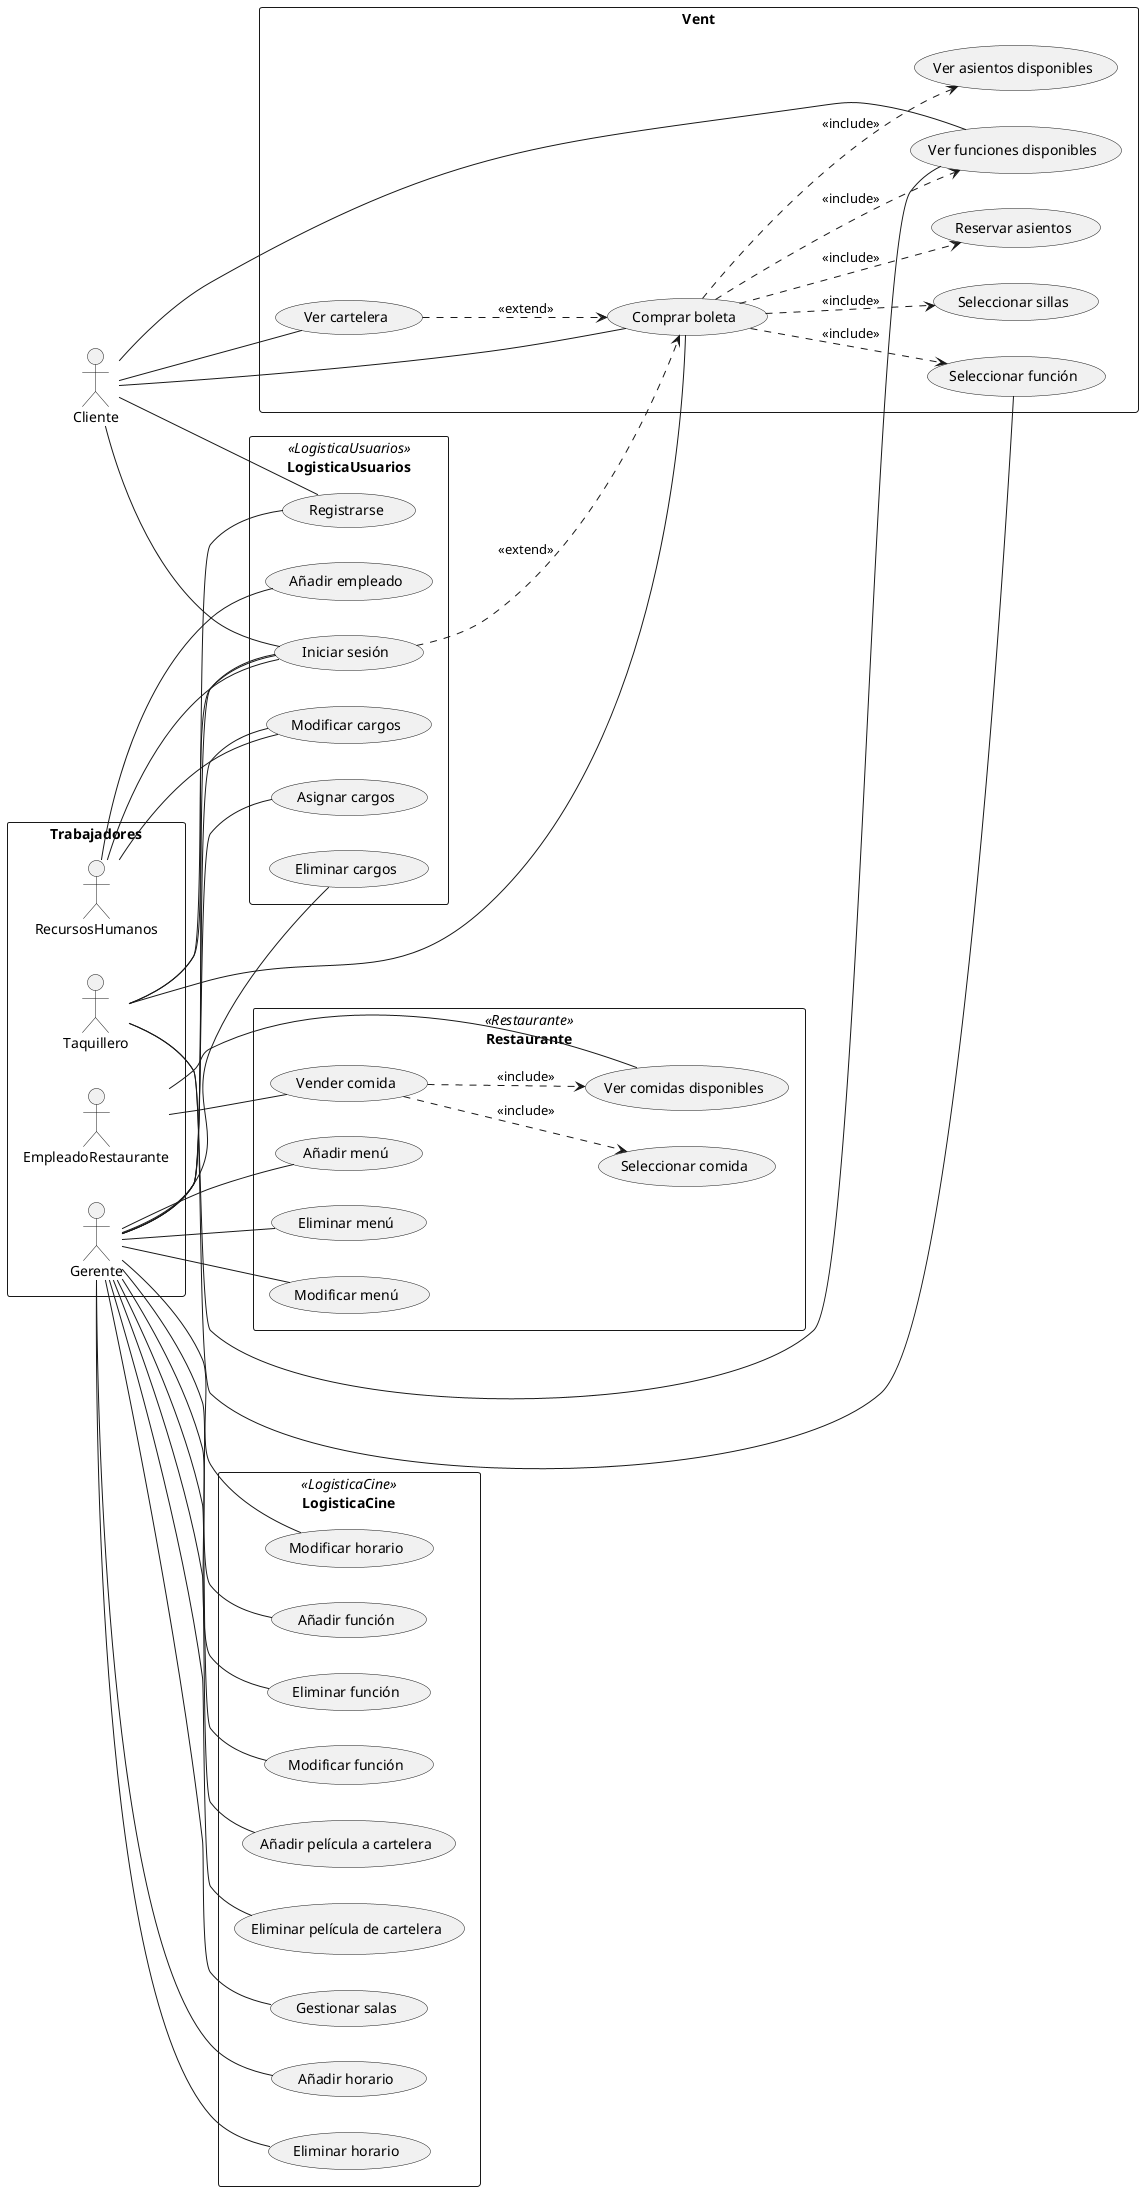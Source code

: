 @startuml prueba1
left to right direction
skinparam packageStyle rectangle
skinparam usecase {
    BackgroundColor<<Ventas>> LightSkyBlue
    BackgroundColor<<LogisticaCine>> LightGreen
    BackgroundColor<<Restaurante>> LightCoral
    BackgroundColor<<LogisticaUsuarios>> LightYellow
}

actor Cliente

package Trabajadores {
    actor Taquillero
    actor Gerente
    actor RecursosHumanos
    actor EmpleadoRestaurante
}

package Ventas <<Ventas>> {
    usecase "Ver cartelera" as verCar
    usecase "Ver funciones disponibles" as verFun
    usecase "Seleccionar función" as selFun
    usecase "Comprar boleta" as comBol
    usecase "Ver asientos disponibles" as verAsi
    usecase "Seleccionar sillas" as selAsi
    usecase "Reservar asientos" as resAsi 
}

package LogisticaCine <<LogisticaCine>> {
    usecase "Añadir película a cartelera" as addPelCar
    usecase "Eliminar película de cartelera" as eliPelCar
    usecase "Gestionar salas" as GesSal
    usecase "Añadir horario" as addHor
    usecase "Eliminar horario" as eliHor
    usecase "Modificar horario" as modHor
    usecase "Añadir función" as addFun
    usecase "Eliminar función" as eliFun
    usecase "Modificar función" as modFun
}

package Restaurante <<Restaurante>> {
    usecase "Vender comida" as venCom
    usecase "Ver comidas disponibles" as verCom
    usecase "Seleccionar comida" as selCom 
    usecase "Añadir menú" as addMen
    usecase "Eliminar menú" as eliMen
    usecase "Modificar menú" as modMen
}

package LogisticaUsuarios <<LogisticaUsuarios>> {
    usecase "Iniciar sesión" as iniSes
    usecase "Registrarse" as reg 
    usecase "Añadir empleado" as addEmp
    usecase "Asignar cargos" as AsiCarg
    usecase "Eliminar cargos" as eliCar
    usecase "Modificar cargos" as modCar
}

Cliente -- iniSes
Cliente -- verCar
Cliente -- comBol
Cliente -- verFun
Cliente -- reg

Taquillero -- iniSes
Taquillero -- verFun
Taquillero -- selFun
Taquillero -- comBol
Taquillero -- reg

EmpleadoRestaurante -- venCom
EmpleadoRestaurante -- verCom

Gerente -- iniSes
Gerente -- GesSal
Gerente -- AsiCarg
Gerente -- addPelCar
Gerente -- addFun
Gerente -- addHor
Gerente -- addMen
Gerente -- eliCar
Gerente -- eliFun
Gerente -- eliHor
Gerente -- eliMen
Gerente -- eliPelCar
Gerente -- modCar
Gerente -- modFun
Gerente -- modHor
Gerente -- modMen

RecursosHumanos -- iniSes
RecursosHumanos -- modCar
RecursosHumanos -- addEmp

venCom ..> verCom : <<include>>
venCom ..> selCom : <<include>>

iniSes ..> comBol : <<extend>>
verCar ..> comBol : <<extend>>
comBol ..> verFun : <<include>>
comBol ..> selFun : <<include>>
comBol ..> verAsi : <<include>>
comBol ..> selAsi : <<include>>
comBol ..> resAsi : <<include>>

@enduml
